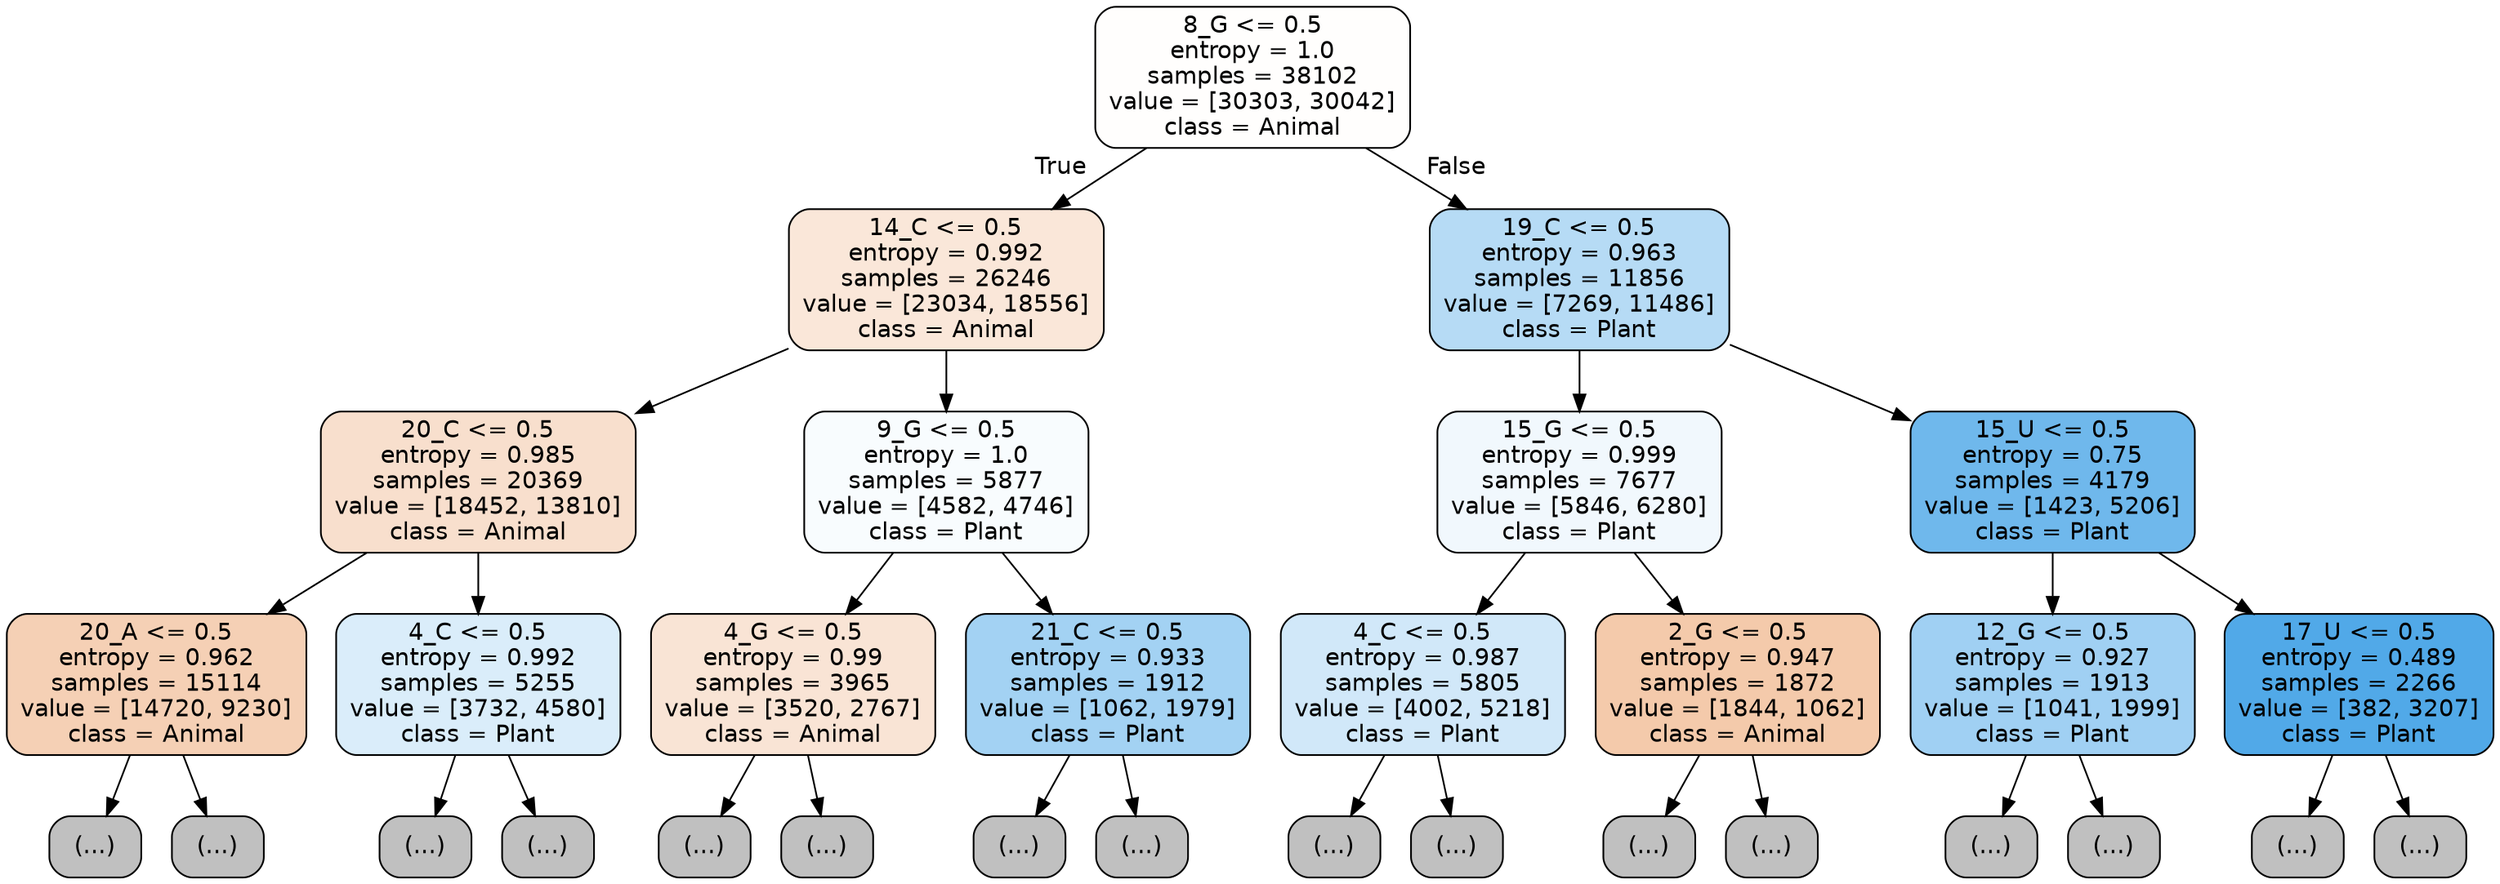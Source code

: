 digraph Tree {
node [shape=box, style="filled, rounded", color="black", fontname="helvetica"] ;
edge [fontname="helvetica"] ;
0 [label="8_G <= 0.5\nentropy = 1.0\nsamples = 38102\nvalue = [30303, 30042]\nclass = Animal", fillcolor="#fffefd"] ;
1 [label="14_C <= 0.5\nentropy = 0.992\nsamples = 26246\nvalue = [23034, 18556]\nclass = Animal", fillcolor="#fae7d9"] ;
0 -> 1 [labeldistance=2.5, labelangle=45, headlabel="True"] ;
2 [label="20_C <= 0.5\nentropy = 0.985\nsamples = 20369\nvalue = [18452, 13810]\nclass = Animal", fillcolor="#f8dfcd"] ;
1 -> 2 ;
3 [label="20_A <= 0.5\nentropy = 0.962\nsamples = 15114\nvalue = [14720, 9230]\nclass = Animal", fillcolor="#f5d0b5"] ;
2 -> 3 ;
4 [label="(...)", fillcolor="#C0C0C0"] ;
3 -> 4 ;
5273 [label="(...)", fillcolor="#C0C0C0"] ;
3 -> 5273 ;
7468 [label="4_C <= 0.5\nentropy = 0.992\nsamples = 5255\nvalue = [3732, 4580]\nclass = Plant", fillcolor="#daedfa"] ;
2 -> 7468 ;
7469 [label="(...)", fillcolor="#C0C0C0"] ;
7468 -> 7469 ;
9194 [label="(...)", fillcolor="#C0C0C0"] ;
7468 -> 9194 ;
9755 [label="9_G <= 0.5\nentropy = 1.0\nsamples = 5877\nvalue = [4582, 4746]\nclass = Plant", fillcolor="#f8fcfe"] ;
1 -> 9755 ;
9756 [label="4_G <= 0.5\nentropy = 0.99\nsamples = 3965\nvalue = [3520, 2767]\nclass = Animal", fillcolor="#f9e4d5"] ;
9755 -> 9756 ;
9757 [label="(...)", fillcolor="#C0C0C0"] ;
9756 -> 9757 ;
11144 [label="(...)", fillcolor="#C0C0C0"] ;
9756 -> 11144 ;
11785 [label="21_C <= 0.5\nentropy = 0.933\nsamples = 1912\nvalue = [1062, 1979]\nclass = Plant", fillcolor="#a3d2f3"] ;
9755 -> 11785 ;
11786 [label="(...)", fillcolor="#C0C0C0"] ;
11785 -> 11786 ;
12367 [label="(...)", fillcolor="#C0C0C0"] ;
11785 -> 12367 ;
12516 [label="19_C <= 0.5\nentropy = 0.963\nsamples = 11856\nvalue = [7269, 11486]\nclass = Plant", fillcolor="#b6dbf5"] ;
0 -> 12516 [labeldistance=2.5, labelangle=-45, headlabel="False"] ;
12517 [label="15_G <= 0.5\nentropy = 0.999\nsamples = 7677\nvalue = [5846, 6280]\nclass = Plant", fillcolor="#f1f8fd"] ;
12516 -> 12517 ;
12518 [label="4_C <= 0.5\nentropy = 0.987\nsamples = 5805\nvalue = [4002, 5218]\nclass = Plant", fillcolor="#d1e8f9"] ;
12517 -> 12518 ;
12519 [label="(...)", fillcolor="#C0C0C0"] ;
12518 -> 12519 ;
14488 [label="(...)", fillcolor="#C0C0C0"] ;
12518 -> 14488 ;
15057 [label="2_G <= 0.5\nentropy = 0.947\nsamples = 1872\nvalue = [1844, 1062]\nclass = Animal", fillcolor="#f4caab"] ;
12517 -> 15057 ;
15058 [label="(...)", fillcolor="#C0C0C0"] ;
15057 -> 15058 ;
15735 [label="(...)", fillcolor="#C0C0C0"] ;
15057 -> 15735 ;
16102 [label="15_U <= 0.5\nentropy = 0.75\nsamples = 4179\nvalue = [1423, 5206]\nclass = Plant", fillcolor="#6fb8ec"] ;
12516 -> 16102 ;
16103 [label="12_G <= 0.5\nentropy = 0.927\nsamples = 1913\nvalue = [1041, 1999]\nclass = Plant", fillcolor="#a0d0f3"] ;
16102 -> 16103 ;
16104 [label="(...)", fillcolor="#C0C0C0"] ;
16103 -> 16104 ;
16641 [label="(...)", fillcolor="#C0C0C0"] ;
16103 -> 16641 ;
16872 [label="17_U <= 0.5\nentropy = 0.489\nsamples = 2266\nvalue = [382, 3207]\nclass = Plant", fillcolor="#51a9e8"] ;
16102 -> 16872 ;
16873 [label="(...)", fillcolor="#C0C0C0"] ;
16872 -> 16873 ;
17106 [label="(...)", fillcolor="#C0C0C0"] ;
16872 -> 17106 ;
}